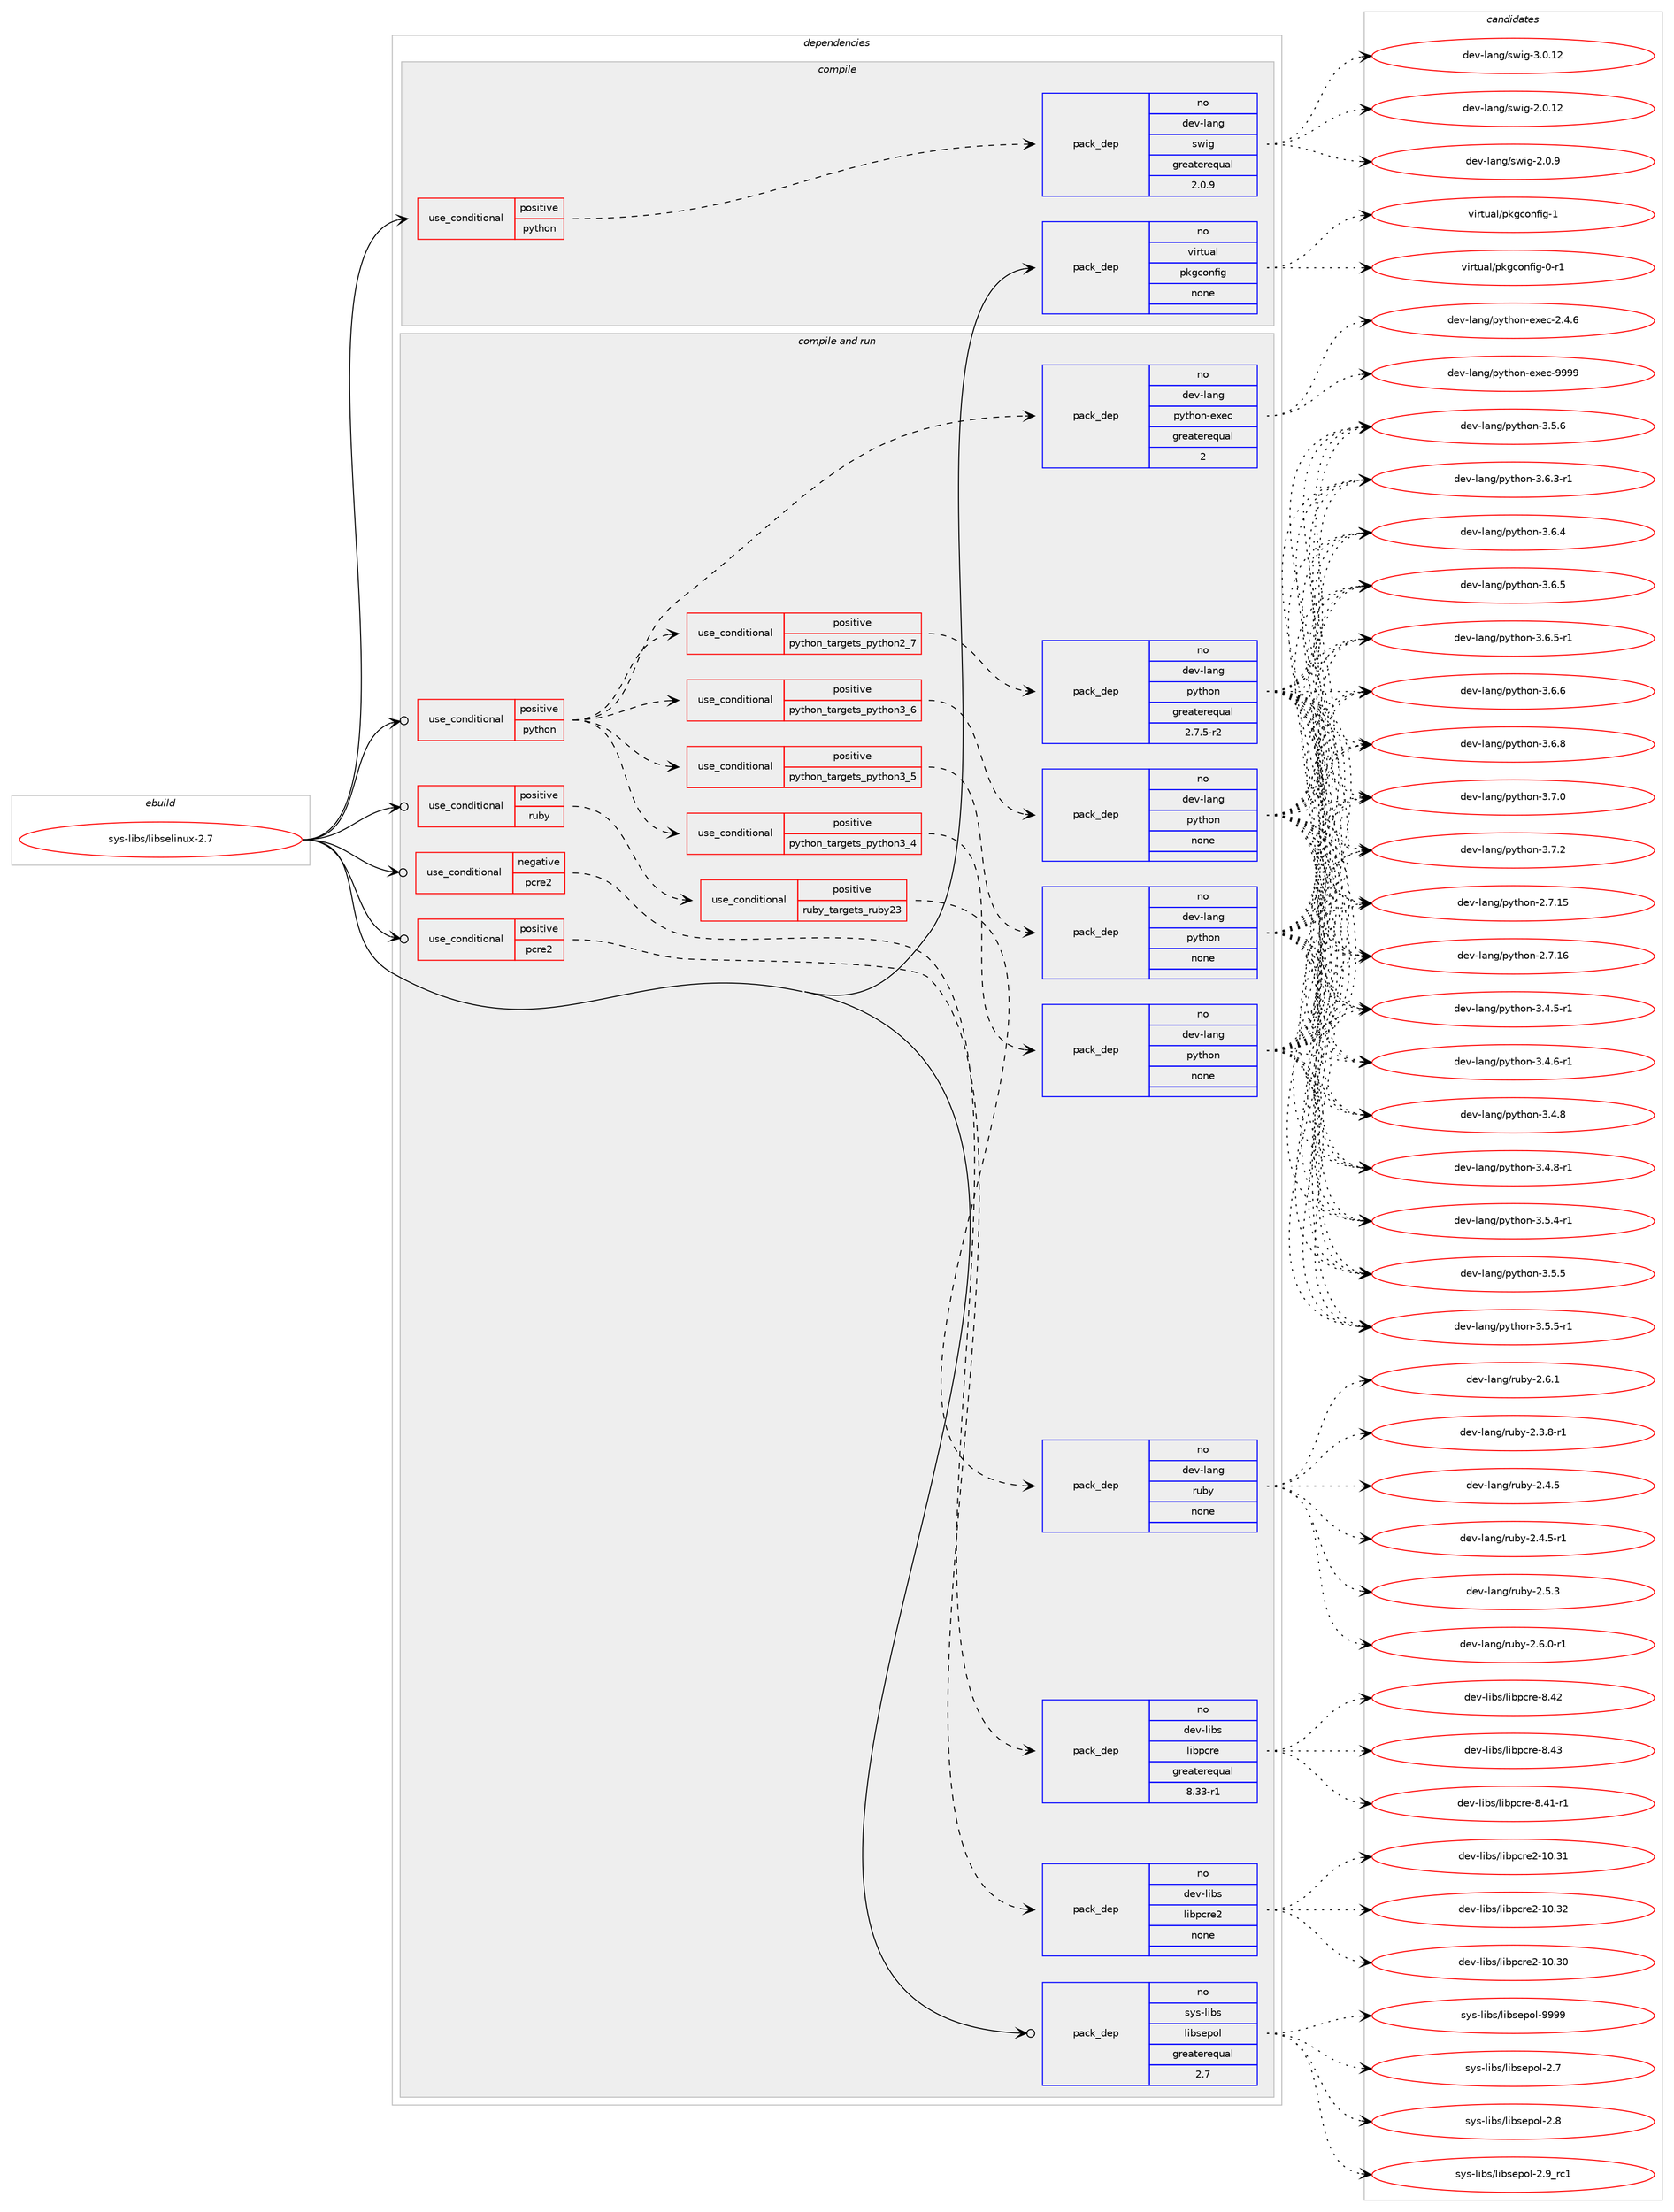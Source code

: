 digraph prolog {

# *************
# Graph options
# *************

newrank=true;
concentrate=true;
compound=true;
graph [rankdir=LR,fontname=Helvetica,fontsize=10,ranksep=1.5];#, ranksep=2.5, nodesep=0.2];
edge  [arrowhead=vee];
node  [fontname=Helvetica,fontsize=10];

# **********
# The ebuild
# **********

subgraph cluster_leftcol {
color=gray;
rank=same;
label=<<i>ebuild</i>>;
id [label="sys-libs/libselinux-2.7", color=red, width=4, href="../sys-libs/libselinux-2.7.svg"];
}

# ****************
# The dependencies
# ****************

subgraph cluster_midcol {
color=gray;
label=<<i>dependencies</i>>;
subgraph cluster_compile {
fillcolor="#eeeeee";
style=filled;
label=<<i>compile</i>>;
subgraph cond462001 {
dependency1738575 [label=<<TABLE BORDER="0" CELLBORDER="1" CELLSPACING="0" CELLPADDING="4"><TR><TD ROWSPAN="3" CELLPADDING="10">use_conditional</TD></TR><TR><TD>positive</TD></TR><TR><TD>python</TD></TR></TABLE>>, shape=none, color=red];
subgraph pack1247879 {
dependency1738576 [label=<<TABLE BORDER="0" CELLBORDER="1" CELLSPACING="0" CELLPADDING="4" WIDTH="220"><TR><TD ROWSPAN="6" CELLPADDING="30">pack_dep</TD></TR><TR><TD WIDTH="110">no</TD></TR><TR><TD>dev-lang</TD></TR><TR><TD>swig</TD></TR><TR><TD>greaterequal</TD></TR><TR><TD>2.0.9</TD></TR></TABLE>>, shape=none, color=blue];
}
dependency1738575:e -> dependency1738576:w [weight=20,style="dashed",arrowhead="vee"];
}
id:e -> dependency1738575:w [weight=20,style="solid",arrowhead="vee"];
subgraph pack1247880 {
dependency1738577 [label=<<TABLE BORDER="0" CELLBORDER="1" CELLSPACING="0" CELLPADDING="4" WIDTH="220"><TR><TD ROWSPAN="6" CELLPADDING="30">pack_dep</TD></TR><TR><TD WIDTH="110">no</TD></TR><TR><TD>virtual</TD></TR><TR><TD>pkgconfig</TD></TR><TR><TD>none</TD></TR><TR><TD></TD></TR></TABLE>>, shape=none, color=blue];
}
id:e -> dependency1738577:w [weight=20,style="solid",arrowhead="vee"];
}
subgraph cluster_compileandrun {
fillcolor="#eeeeee";
style=filled;
label=<<i>compile and run</i>>;
subgraph cond462002 {
dependency1738578 [label=<<TABLE BORDER="0" CELLBORDER="1" CELLSPACING="0" CELLPADDING="4"><TR><TD ROWSPAN="3" CELLPADDING="10">use_conditional</TD></TR><TR><TD>negative</TD></TR><TR><TD>pcre2</TD></TR></TABLE>>, shape=none, color=red];
subgraph pack1247881 {
dependency1738579 [label=<<TABLE BORDER="0" CELLBORDER="1" CELLSPACING="0" CELLPADDING="4" WIDTH="220"><TR><TD ROWSPAN="6" CELLPADDING="30">pack_dep</TD></TR><TR><TD WIDTH="110">no</TD></TR><TR><TD>dev-libs</TD></TR><TR><TD>libpcre</TD></TR><TR><TD>greaterequal</TD></TR><TR><TD>8.33-r1</TD></TR></TABLE>>, shape=none, color=blue];
}
dependency1738578:e -> dependency1738579:w [weight=20,style="dashed",arrowhead="vee"];
}
id:e -> dependency1738578:w [weight=20,style="solid",arrowhead="odotvee"];
subgraph cond462003 {
dependency1738580 [label=<<TABLE BORDER="0" CELLBORDER="1" CELLSPACING="0" CELLPADDING="4"><TR><TD ROWSPAN="3" CELLPADDING="10">use_conditional</TD></TR><TR><TD>positive</TD></TR><TR><TD>pcre2</TD></TR></TABLE>>, shape=none, color=red];
subgraph pack1247882 {
dependency1738581 [label=<<TABLE BORDER="0" CELLBORDER="1" CELLSPACING="0" CELLPADDING="4" WIDTH="220"><TR><TD ROWSPAN="6" CELLPADDING="30">pack_dep</TD></TR><TR><TD WIDTH="110">no</TD></TR><TR><TD>dev-libs</TD></TR><TR><TD>libpcre2</TD></TR><TR><TD>none</TD></TR><TR><TD></TD></TR></TABLE>>, shape=none, color=blue];
}
dependency1738580:e -> dependency1738581:w [weight=20,style="dashed",arrowhead="vee"];
}
id:e -> dependency1738580:w [weight=20,style="solid",arrowhead="odotvee"];
subgraph cond462004 {
dependency1738582 [label=<<TABLE BORDER="0" CELLBORDER="1" CELLSPACING="0" CELLPADDING="4"><TR><TD ROWSPAN="3" CELLPADDING="10">use_conditional</TD></TR><TR><TD>positive</TD></TR><TR><TD>python</TD></TR></TABLE>>, shape=none, color=red];
subgraph cond462005 {
dependency1738583 [label=<<TABLE BORDER="0" CELLBORDER="1" CELLSPACING="0" CELLPADDING="4"><TR><TD ROWSPAN="3" CELLPADDING="10">use_conditional</TD></TR><TR><TD>positive</TD></TR><TR><TD>python_targets_python2_7</TD></TR></TABLE>>, shape=none, color=red];
subgraph pack1247883 {
dependency1738584 [label=<<TABLE BORDER="0" CELLBORDER="1" CELLSPACING="0" CELLPADDING="4" WIDTH="220"><TR><TD ROWSPAN="6" CELLPADDING="30">pack_dep</TD></TR><TR><TD WIDTH="110">no</TD></TR><TR><TD>dev-lang</TD></TR><TR><TD>python</TD></TR><TR><TD>greaterequal</TD></TR><TR><TD>2.7.5-r2</TD></TR></TABLE>>, shape=none, color=blue];
}
dependency1738583:e -> dependency1738584:w [weight=20,style="dashed",arrowhead="vee"];
}
dependency1738582:e -> dependency1738583:w [weight=20,style="dashed",arrowhead="vee"];
subgraph cond462006 {
dependency1738585 [label=<<TABLE BORDER="0" CELLBORDER="1" CELLSPACING="0" CELLPADDING="4"><TR><TD ROWSPAN="3" CELLPADDING="10">use_conditional</TD></TR><TR><TD>positive</TD></TR><TR><TD>python_targets_python3_4</TD></TR></TABLE>>, shape=none, color=red];
subgraph pack1247884 {
dependency1738586 [label=<<TABLE BORDER="0" CELLBORDER="1" CELLSPACING="0" CELLPADDING="4" WIDTH="220"><TR><TD ROWSPAN="6" CELLPADDING="30">pack_dep</TD></TR><TR><TD WIDTH="110">no</TD></TR><TR><TD>dev-lang</TD></TR><TR><TD>python</TD></TR><TR><TD>none</TD></TR><TR><TD></TD></TR></TABLE>>, shape=none, color=blue];
}
dependency1738585:e -> dependency1738586:w [weight=20,style="dashed",arrowhead="vee"];
}
dependency1738582:e -> dependency1738585:w [weight=20,style="dashed",arrowhead="vee"];
subgraph cond462007 {
dependency1738587 [label=<<TABLE BORDER="0" CELLBORDER="1" CELLSPACING="0" CELLPADDING="4"><TR><TD ROWSPAN="3" CELLPADDING="10">use_conditional</TD></TR><TR><TD>positive</TD></TR><TR><TD>python_targets_python3_5</TD></TR></TABLE>>, shape=none, color=red];
subgraph pack1247885 {
dependency1738588 [label=<<TABLE BORDER="0" CELLBORDER="1" CELLSPACING="0" CELLPADDING="4" WIDTH="220"><TR><TD ROWSPAN="6" CELLPADDING="30">pack_dep</TD></TR><TR><TD WIDTH="110">no</TD></TR><TR><TD>dev-lang</TD></TR><TR><TD>python</TD></TR><TR><TD>none</TD></TR><TR><TD></TD></TR></TABLE>>, shape=none, color=blue];
}
dependency1738587:e -> dependency1738588:w [weight=20,style="dashed",arrowhead="vee"];
}
dependency1738582:e -> dependency1738587:w [weight=20,style="dashed",arrowhead="vee"];
subgraph cond462008 {
dependency1738589 [label=<<TABLE BORDER="0" CELLBORDER="1" CELLSPACING="0" CELLPADDING="4"><TR><TD ROWSPAN="3" CELLPADDING="10">use_conditional</TD></TR><TR><TD>positive</TD></TR><TR><TD>python_targets_python3_6</TD></TR></TABLE>>, shape=none, color=red];
subgraph pack1247886 {
dependency1738590 [label=<<TABLE BORDER="0" CELLBORDER="1" CELLSPACING="0" CELLPADDING="4" WIDTH="220"><TR><TD ROWSPAN="6" CELLPADDING="30">pack_dep</TD></TR><TR><TD WIDTH="110">no</TD></TR><TR><TD>dev-lang</TD></TR><TR><TD>python</TD></TR><TR><TD>none</TD></TR><TR><TD></TD></TR></TABLE>>, shape=none, color=blue];
}
dependency1738589:e -> dependency1738590:w [weight=20,style="dashed",arrowhead="vee"];
}
dependency1738582:e -> dependency1738589:w [weight=20,style="dashed",arrowhead="vee"];
subgraph pack1247887 {
dependency1738591 [label=<<TABLE BORDER="0" CELLBORDER="1" CELLSPACING="0" CELLPADDING="4" WIDTH="220"><TR><TD ROWSPAN="6" CELLPADDING="30">pack_dep</TD></TR><TR><TD WIDTH="110">no</TD></TR><TR><TD>dev-lang</TD></TR><TR><TD>python-exec</TD></TR><TR><TD>greaterequal</TD></TR><TR><TD>2</TD></TR></TABLE>>, shape=none, color=blue];
}
dependency1738582:e -> dependency1738591:w [weight=20,style="dashed",arrowhead="vee"];
}
id:e -> dependency1738582:w [weight=20,style="solid",arrowhead="odotvee"];
subgraph cond462009 {
dependency1738592 [label=<<TABLE BORDER="0" CELLBORDER="1" CELLSPACING="0" CELLPADDING="4"><TR><TD ROWSPAN="3" CELLPADDING="10">use_conditional</TD></TR><TR><TD>positive</TD></TR><TR><TD>ruby</TD></TR></TABLE>>, shape=none, color=red];
subgraph cond462010 {
dependency1738593 [label=<<TABLE BORDER="0" CELLBORDER="1" CELLSPACING="0" CELLPADDING="4"><TR><TD ROWSPAN="3" CELLPADDING="10">use_conditional</TD></TR><TR><TD>positive</TD></TR><TR><TD>ruby_targets_ruby23</TD></TR></TABLE>>, shape=none, color=red];
subgraph pack1247888 {
dependency1738594 [label=<<TABLE BORDER="0" CELLBORDER="1" CELLSPACING="0" CELLPADDING="4" WIDTH="220"><TR><TD ROWSPAN="6" CELLPADDING="30">pack_dep</TD></TR><TR><TD WIDTH="110">no</TD></TR><TR><TD>dev-lang</TD></TR><TR><TD>ruby</TD></TR><TR><TD>none</TD></TR><TR><TD></TD></TR></TABLE>>, shape=none, color=blue];
}
dependency1738593:e -> dependency1738594:w [weight=20,style="dashed",arrowhead="vee"];
}
dependency1738592:e -> dependency1738593:w [weight=20,style="dashed",arrowhead="vee"];
}
id:e -> dependency1738592:w [weight=20,style="solid",arrowhead="odotvee"];
subgraph pack1247889 {
dependency1738595 [label=<<TABLE BORDER="0" CELLBORDER="1" CELLSPACING="0" CELLPADDING="4" WIDTH="220"><TR><TD ROWSPAN="6" CELLPADDING="30">pack_dep</TD></TR><TR><TD WIDTH="110">no</TD></TR><TR><TD>sys-libs</TD></TR><TR><TD>libsepol</TD></TR><TR><TD>greaterequal</TD></TR><TR><TD>2.7</TD></TR></TABLE>>, shape=none, color=blue];
}
id:e -> dependency1738595:w [weight=20,style="solid",arrowhead="odotvee"];
}
subgraph cluster_run {
fillcolor="#eeeeee";
style=filled;
label=<<i>run</i>>;
}
}

# **************
# The candidates
# **************

subgraph cluster_choices {
rank=same;
color=gray;
label=<<i>candidates</i>>;

subgraph choice1247879 {
color=black;
nodesep=1;
choice10010111845108971101034711511910510345504648464950 [label="dev-lang/swig-2.0.12", color=red, width=4,href="../dev-lang/swig-2.0.12.svg"];
choice100101118451089711010347115119105103455046484657 [label="dev-lang/swig-2.0.9", color=red, width=4,href="../dev-lang/swig-2.0.9.svg"];
choice10010111845108971101034711511910510345514648464950 [label="dev-lang/swig-3.0.12", color=red, width=4,href="../dev-lang/swig-3.0.12.svg"];
dependency1738576:e -> choice10010111845108971101034711511910510345504648464950:w [style=dotted,weight="100"];
dependency1738576:e -> choice100101118451089711010347115119105103455046484657:w [style=dotted,weight="100"];
dependency1738576:e -> choice10010111845108971101034711511910510345514648464950:w [style=dotted,weight="100"];
}
subgraph choice1247880 {
color=black;
nodesep=1;
choice11810511411611797108471121071039911111010210510345484511449 [label="virtual/pkgconfig-0-r1", color=red, width=4,href="../virtual/pkgconfig-0-r1.svg"];
choice1181051141161179710847112107103991111101021051034549 [label="virtual/pkgconfig-1", color=red, width=4,href="../virtual/pkgconfig-1.svg"];
dependency1738577:e -> choice11810511411611797108471121071039911111010210510345484511449:w [style=dotted,weight="100"];
dependency1738577:e -> choice1181051141161179710847112107103991111101021051034549:w [style=dotted,weight="100"];
}
subgraph choice1247881 {
color=black;
nodesep=1;
choice100101118451081059811547108105981129911410145564652494511449 [label="dev-libs/libpcre-8.41-r1", color=red, width=4,href="../dev-libs/libpcre-8.41-r1.svg"];
choice10010111845108105981154710810598112991141014556465250 [label="dev-libs/libpcre-8.42", color=red, width=4,href="../dev-libs/libpcre-8.42.svg"];
choice10010111845108105981154710810598112991141014556465251 [label="dev-libs/libpcre-8.43", color=red, width=4,href="../dev-libs/libpcre-8.43.svg"];
dependency1738579:e -> choice100101118451081059811547108105981129911410145564652494511449:w [style=dotted,weight="100"];
dependency1738579:e -> choice10010111845108105981154710810598112991141014556465250:w [style=dotted,weight="100"];
dependency1738579:e -> choice10010111845108105981154710810598112991141014556465251:w [style=dotted,weight="100"];
}
subgraph choice1247882 {
color=black;
nodesep=1;
choice100101118451081059811547108105981129911410150454948465148 [label="dev-libs/libpcre2-10.30", color=red, width=4,href="../dev-libs/libpcre2-10.30.svg"];
choice100101118451081059811547108105981129911410150454948465149 [label="dev-libs/libpcre2-10.31", color=red, width=4,href="../dev-libs/libpcre2-10.31.svg"];
choice100101118451081059811547108105981129911410150454948465150 [label="dev-libs/libpcre2-10.32", color=red, width=4,href="../dev-libs/libpcre2-10.32.svg"];
dependency1738581:e -> choice100101118451081059811547108105981129911410150454948465148:w [style=dotted,weight="100"];
dependency1738581:e -> choice100101118451081059811547108105981129911410150454948465149:w [style=dotted,weight="100"];
dependency1738581:e -> choice100101118451081059811547108105981129911410150454948465150:w [style=dotted,weight="100"];
}
subgraph choice1247883 {
color=black;
nodesep=1;
choice10010111845108971101034711212111610411111045504655464953 [label="dev-lang/python-2.7.15", color=red, width=4,href="../dev-lang/python-2.7.15.svg"];
choice10010111845108971101034711212111610411111045504655464954 [label="dev-lang/python-2.7.16", color=red, width=4,href="../dev-lang/python-2.7.16.svg"];
choice1001011184510897110103471121211161041111104551465246534511449 [label="dev-lang/python-3.4.5-r1", color=red, width=4,href="../dev-lang/python-3.4.5-r1.svg"];
choice1001011184510897110103471121211161041111104551465246544511449 [label="dev-lang/python-3.4.6-r1", color=red, width=4,href="../dev-lang/python-3.4.6-r1.svg"];
choice100101118451089711010347112121116104111110455146524656 [label="dev-lang/python-3.4.8", color=red, width=4,href="../dev-lang/python-3.4.8.svg"];
choice1001011184510897110103471121211161041111104551465246564511449 [label="dev-lang/python-3.4.8-r1", color=red, width=4,href="../dev-lang/python-3.4.8-r1.svg"];
choice1001011184510897110103471121211161041111104551465346524511449 [label="dev-lang/python-3.5.4-r1", color=red, width=4,href="../dev-lang/python-3.5.4-r1.svg"];
choice100101118451089711010347112121116104111110455146534653 [label="dev-lang/python-3.5.5", color=red, width=4,href="../dev-lang/python-3.5.5.svg"];
choice1001011184510897110103471121211161041111104551465346534511449 [label="dev-lang/python-3.5.5-r1", color=red, width=4,href="../dev-lang/python-3.5.5-r1.svg"];
choice100101118451089711010347112121116104111110455146534654 [label="dev-lang/python-3.5.6", color=red, width=4,href="../dev-lang/python-3.5.6.svg"];
choice1001011184510897110103471121211161041111104551465446514511449 [label="dev-lang/python-3.6.3-r1", color=red, width=4,href="../dev-lang/python-3.6.3-r1.svg"];
choice100101118451089711010347112121116104111110455146544652 [label="dev-lang/python-3.6.4", color=red, width=4,href="../dev-lang/python-3.6.4.svg"];
choice100101118451089711010347112121116104111110455146544653 [label="dev-lang/python-3.6.5", color=red, width=4,href="../dev-lang/python-3.6.5.svg"];
choice1001011184510897110103471121211161041111104551465446534511449 [label="dev-lang/python-3.6.5-r1", color=red, width=4,href="../dev-lang/python-3.6.5-r1.svg"];
choice100101118451089711010347112121116104111110455146544654 [label="dev-lang/python-3.6.6", color=red, width=4,href="../dev-lang/python-3.6.6.svg"];
choice100101118451089711010347112121116104111110455146544656 [label="dev-lang/python-3.6.8", color=red, width=4,href="../dev-lang/python-3.6.8.svg"];
choice100101118451089711010347112121116104111110455146554648 [label="dev-lang/python-3.7.0", color=red, width=4,href="../dev-lang/python-3.7.0.svg"];
choice100101118451089711010347112121116104111110455146554650 [label="dev-lang/python-3.7.2", color=red, width=4,href="../dev-lang/python-3.7.2.svg"];
dependency1738584:e -> choice10010111845108971101034711212111610411111045504655464953:w [style=dotted,weight="100"];
dependency1738584:e -> choice10010111845108971101034711212111610411111045504655464954:w [style=dotted,weight="100"];
dependency1738584:e -> choice1001011184510897110103471121211161041111104551465246534511449:w [style=dotted,weight="100"];
dependency1738584:e -> choice1001011184510897110103471121211161041111104551465246544511449:w [style=dotted,weight="100"];
dependency1738584:e -> choice100101118451089711010347112121116104111110455146524656:w [style=dotted,weight="100"];
dependency1738584:e -> choice1001011184510897110103471121211161041111104551465246564511449:w [style=dotted,weight="100"];
dependency1738584:e -> choice1001011184510897110103471121211161041111104551465346524511449:w [style=dotted,weight="100"];
dependency1738584:e -> choice100101118451089711010347112121116104111110455146534653:w [style=dotted,weight="100"];
dependency1738584:e -> choice1001011184510897110103471121211161041111104551465346534511449:w [style=dotted,weight="100"];
dependency1738584:e -> choice100101118451089711010347112121116104111110455146534654:w [style=dotted,weight="100"];
dependency1738584:e -> choice1001011184510897110103471121211161041111104551465446514511449:w [style=dotted,weight="100"];
dependency1738584:e -> choice100101118451089711010347112121116104111110455146544652:w [style=dotted,weight="100"];
dependency1738584:e -> choice100101118451089711010347112121116104111110455146544653:w [style=dotted,weight="100"];
dependency1738584:e -> choice1001011184510897110103471121211161041111104551465446534511449:w [style=dotted,weight="100"];
dependency1738584:e -> choice100101118451089711010347112121116104111110455146544654:w [style=dotted,weight="100"];
dependency1738584:e -> choice100101118451089711010347112121116104111110455146544656:w [style=dotted,weight="100"];
dependency1738584:e -> choice100101118451089711010347112121116104111110455146554648:w [style=dotted,weight="100"];
dependency1738584:e -> choice100101118451089711010347112121116104111110455146554650:w [style=dotted,weight="100"];
}
subgraph choice1247884 {
color=black;
nodesep=1;
choice10010111845108971101034711212111610411111045504655464953 [label="dev-lang/python-2.7.15", color=red, width=4,href="../dev-lang/python-2.7.15.svg"];
choice10010111845108971101034711212111610411111045504655464954 [label="dev-lang/python-2.7.16", color=red, width=4,href="../dev-lang/python-2.7.16.svg"];
choice1001011184510897110103471121211161041111104551465246534511449 [label="dev-lang/python-3.4.5-r1", color=red, width=4,href="../dev-lang/python-3.4.5-r1.svg"];
choice1001011184510897110103471121211161041111104551465246544511449 [label="dev-lang/python-3.4.6-r1", color=red, width=4,href="../dev-lang/python-3.4.6-r1.svg"];
choice100101118451089711010347112121116104111110455146524656 [label="dev-lang/python-3.4.8", color=red, width=4,href="../dev-lang/python-3.4.8.svg"];
choice1001011184510897110103471121211161041111104551465246564511449 [label="dev-lang/python-3.4.8-r1", color=red, width=4,href="../dev-lang/python-3.4.8-r1.svg"];
choice1001011184510897110103471121211161041111104551465346524511449 [label="dev-lang/python-3.5.4-r1", color=red, width=4,href="../dev-lang/python-3.5.4-r1.svg"];
choice100101118451089711010347112121116104111110455146534653 [label="dev-lang/python-3.5.5", color=red, width=4,href="../dev-lang/python-3.5.5.svg"];
choice1001011184510897110103471121211161041111104551465346534511449 [label="dev-lang/python-3.5.5-r1", color=red, width=4,href="../dev-lang/python-3.5.5-r1.svg"];
choice100101118451089711010347112121116104111110455146534654 [label="dev-lang/python-3.5.6", color=red, width=4,href="../dev-lang/python-3.5.6.svg"];
choice1001011184510897110103471121211161041111104551465446514511449 [label="dev-lang/python-3.6.3-r1", color=red, width=4,href="../dev-lang/python-3.6.3-r1.svg"];
choice100101118451089711010347112121116104111110455146544652 [label="dev-lang/python-3.6.4", color=red, width=4,href="../dev-lang/python-3.6.4.svg"];
choice100101118451089711010347112121116104111110455146544653 [label="dev-lang/python-3.6.5", color=red, width=4,href="../dev-lang/python-3.6.5.svg"];
choice1001011184510897110103471121211161041111104551465446534511449 [label="dev-lang/python-3.6.5-r1", color=red, width=4,href="../dev-lang/python-3.6.5-r1.svg"];
choice100101118451089711010347112121116104111110455146544654 [label="dev-lang/python-3.6.6", color=red, width=4,href="../dev-lang/python-3.6.6.svg"];
choice100101118451089711010347112121116104111110455146544656 [label="dev-lang/python-3.6.8", color=red, width=4,href="../dev-lang/python-3.6.8.svg"];
choice100101118451089711010347112121116104111110455146554648 [label="dev-lang/python-3.7.0", color=red, width=4,href="../dev-lang/python-3.7.0.svg"];
choice100101118451089711010347112121116104111110455146554650 [label="dev-lang/python-3.7.2", color=red, width=4,href="../dev-lang/python-3.7.2.svg"];
dependency1738586:e -> choice10010111845108971101034711212111610411111045504655464953:w [style=dotted,weight="100"];
dependency1738586:e -> choice10010111845108971101034711212111610411111045504655464954:w [style=dotted,weight="100"];
dependency1738586:e -> choice1001011184510897110103471121211161041111104551465246534511449:w [style=dotted,weight="100"];
dependency1738586:e -> choice1001011184510897110103471121211161041111104551465246544511449:w [style=dotted,weight="100"];
dependency1738586:e -> choice100101118451089711010347112121116104111110455146524656:w [style=dotted,weight="100"];
dependency1738586:e -> choice1001011184510897110103471121211161041111104551465246564511449:w [style=dotted,weight="100"];
dependency1738586:e -> choice1001011184510897110103471121211161041111104551465346524511449:w [style=dotted,weight="100"];
dependency1738586:e -> choice100101118451089711010347112121116104111110455146534653:w [style=dotted,weight="100"];
dependency1738586:e -> choice1001011184510897110103471121211161041111104551465346534511449:w [style=dotted,weight="100"];
dependency1738586:e -> choice100101118451089711010347112121116104111110455146534654:w [style=dotted,weight="100"];
dependency1738586:e -> choice1001011184510897110103471121211161041111104551465446514511449:w [style=dotted,weight="100"];
dependency1738586:e -> choice100101118451089711010347112121116104111110455146544652:w [style=dotted,weight="100"];
dependency1738586:e -> choice100101118451089711010347112121116104111110455146544653:w [style=dotted,weight="100"];
dependency1738586:e -> choice1001011184510897110103471121211161041111104551465446534511449:w [style=dotted,weight="100"];
dependency1738586:e -> choice100101118451089711010347112121116104111110455146544654:w [style=dotted,weight="100"];
dependency1738586:e -> choice100101118451089711010347112121116104111110455146544656:w [style=dotted,weight="100"];
dependency1738586:e -> choice100101118451089711010347112121116104111110455146554648:w [style=dotted,weight="100"];
dependency1738586:e -> choice100101118451089711010347112121116104111110455146554650:w [style=dotted,weight="100"];
}
subgraph choice1247885 {
color=black;
nodesep=1;
choice10010111845108971101034711212111610411111045504655464953 [label="dev-lang/python-2.7.15", color=red, width=4,href="../dev-lang/python-2.7.15.svg"];
choice10010111845108971101034711212111610411111045504655464954 [label="dev-lang/python-2.7.16", color=red, width=4,href="../dev-lang/python-2.7.16.svg"];
choice1001011184510897110103471121211161041111104551465246534511449 [label="dev-lang/python-3.4.5-r1", color=red, width=4,href="../dev-lang/python-3.4.5-r1.svg"];
choice1001011184510897110103471121211161041111104551465246544511449 [label="dev-lang/python-3.4.6-r1", color=red, width=4,href="../dev-lang/python-3.4.6-r1.svg"];
choice100101118451089711010347112121116104111110455146524656 [label="dev-lang/python-3.4.8", color=red, width=4,href="../dev-lang/python-3.4.8.svg"];
choice1001011184510897110103471121211161041111104551465246564511449 [label="dev-lang/python-3.4.8-r1", color=red, width=4,href="../dev-lang/python-3.4.8-r1.svg"];
choice1001011184510897110103471121211161041111104551465346524511449 [label="dev-lang/python-3.5.4-r1", color=red, width=4,href="../dev-lang/python-3.5.4-r1.svg"];
choice100101118451089711010347112121116104111110455146534653 [label="dev-lang/python-3.5.5", color=red, width=4,href="../dev-lang/python-3.5.5.svg"];
choice1001011184510897110103471121211161041111104551465346534511449 [label="dev-lang/python-3.5.5-r1", color=red, width=4,href="../dev-lang/python-3.5.5-r1.svg"];
choice100101118451089711010347112121116104111110455146534654 [label="dev-lang/python-3.5.6", color=red, width=4,href="../dev-lang/python-3.5.6.svg"];
choice1001011184510897110103471121211161041111104551465446514511449 [label="dev-lang/python-3.6.3-r1", color=red, width=4,href="../dev-lang/python-3.6.3-r1.svg"];
choice100101118451089711010347112121116104111110455146544652 [label="dev-lang/python-3.6.4", color=red, width=4,href="../dev-lang/python-3.6.4.svg"];
choice100101118451089711010347112121116104111110455146544653 [label="dev-lang/python-3.6.5", color=red, width=4,href="../dev-lang/python-3.6.5.svg"];
choice1001011184510897110103471121211161041111104551465446534511449 [label="dev-lang/python-3.6.5-r1", color=red, width=4,href="../dev-lang/python-3.6.5-r1.svg"];
choice100101118451089711010347112121116104111110455146544654 [label="dev-lang/python-3.6.6", color=red, width=4,href="../dev-lang/python-3.6.6.svg"];
choice100101118451089711010347112121116104111110455146544656 [label="dev-lang/python-3.6.8", color=red, width=4,href="../dev-lang/python-3.6.8.svg"];
choice100101118451089711010347112121116104111110455146554648 [label="dev-lang/python-3.7.0", color=red, width=4,href="../dev-lang/python-3.7.0.svg"];
choice100101118451089711010347112121116104111110455146554650 [label="dev-lang/python-3.7.2", color=red, width=4,href="../dev-lang/python-3.7.2.svg"];
dependency1738588:e -> choice10010111845108971101034711212111610411111045504655464953:w [style=dotted,weight="100"];
dependency1738588:e -> choice10010111845108971101034711212111610411111045504655464954:w [style=dotted,weight="100"];
dependency1738588:e -> choice1001011184510897110103471121211161041111104551465246534511449:w [style=dotted,weight="100"];
dependency1738588:e -> choice1001011184510897110103471121211161041111104551465246544511449:w [style=dotted,weight="100"];
dependency1738588:e -> choice100101118451089711010347112121116104111110455146524656:w [style=dotted,weight="100"];
dependency1738588:e -> choice1001011184510897110103471121211161041111104551465246564511449:w [style=dotted,weight="100"];
dependency1738588:e -> choice1001011184510897110103471121211161041111104551465346524511449:w [style=dotted,weight="100"];
dependency1738588:e -> choice100101118451089711010347112121116104111110455146534653:w [style=dotted,weight="100"];
dependency1738588:e -> choice1001011184510897110103471121211161041111104551465346534511449:w [style=dotted,weight="100"];
dependency1738588:e -> choice100101118451089711010347112121116104111110455146534654:w [style=dotted,weight="100"];
dependency1738588:e -> choice1001011184510897110103471121211161041111104551465446514511449:w [style=dotted,weight="100"];
dependency1738588:e -> choice100101118451089711010347112121116104111110455146544652:w [style=dotted,weight="100"];
dependency1738588:e -> choice100101118451089711010347112121116104111110455146544653:w [style=dotted,weight="100"];
dependency1738588:e -> choice1001011184510897110103471121211161041111104551465446534511449:w [style=dotted,weight="100"];
dependency1738588:e -> choice100101118451089711010347112121116104111110455146544654:w [style=dotted,weight="100"];
dependency1738588:e -> choice100101118451089711010347112121116104111110455146544656:w [style=dotted,weight="100"];
dependency1738588:e -> choice100101118451089711010347112121116104111110455146554648:w [style=dotted,weight="100"];
dependency1738588:e -> choice100101118451089711010347112121116104111110455146554650:w [style=dotted,weight="100"];
}
subgraph choice1247886 {
color=black;
nodesep=1;
choice10010111845108971101034711212111610411111045504655464953 [label="dev-lang/python-2.7.15", color=red, width=4,href="../dev-lang/python-2.7.15.svg"];
choice10010111845108971101034711212111610411111045504655464954 [label="dev-lang/python-2.7.16", color=red, width=4,href="../dev-lang/python-2.7.16.svg"];
choice1001011184510897110103471121211161041111104551465246534511449 [label="dev-lang/python-3.4.5-r1", color=red, width=4,href="../dev-lang/python-3.4.5-r1.svg"];
choice1001011184510897110103471121211161041111104551465246544511449 [label="dev-lang/python-3.4.6-r1", color=red, width=4,href="../dev-lang/python-3.4.6-r1.svg"];
choice100101118451089711010347112121116104111110455146524656 [label="dev-lang/python-3.4.8", color=red, width=4,href="../dev-lang/python-3.4.8.svg"];
choice1001011184510897110103471121211161041111104551465246564511449 [label="dev-lang/python-3.4.8-r1", color=red, width=4,href="../dev-lang/python-3.4.8-r1.svg"];
choice1001011184510897110103471121211161041111104551465346524511449 [label="dev-lang/python-3.5.4-r1", color=red, width=4,href="../dev-lang/python-3.5.4-r1.svg"];
choice100101118451089711010347112121116104111110455146534653 [label="dev-lang/python-3.5.5", color=red, width=4,href="../dev-lang/python-3.5.5.svg"];
choice1001011184510897110103471121211161041111104551465346534511449 [label="dev-lang/python-3.5.5-r1", color=red, width=4,href="../dev-lang/python-3.5.5-r1.svg"];
choice100101118451089711010347112121116104111110455146534654 [label="dev-lang/python-3.5.6", color=red, width=4,href="../dev-lang/python-3.5.6.svg"];
choice1001011184510897110103471121211161041111104551465446514511449 [label="dev-lang/python-3.6.3-r1", color=red, width=4,href="../dev-lang/python-3.6.3-r1.svg"];
choice100101118451089711010347112121116104111110455146544652 [label="dev-lang/python-3.6.4", color=red, width=4,href="../dev-lang/python-3.6.4.svg"];
choice100101118451089711010347112121116104111110455146544653 [label="dev-lang/python-3.6.5", color=red, width=4,href="../dev-lang/python-3.6.5.svg"];
choice1001011184510897110103471121211161041111104551465446534511449 [label="dev-lang/python-3.6.5-r1", color=red, width=4,href="../dev-lang/python-3.6.5-r1.svg"];
choice100101118451089711010347112121116104111110455146544654 [label="dev-lang/python-3.6.6", color=red, width=4,href="../dev-lang/python-3.6.6.svg"];
choice100101118451089711010347112121116104111110455146544656 [label="dev-lang/python-3.6.8", color=red, width=4,href="../dev-lang/python-3.6.8.svg"];
choice100101118451089711010347112121116104111110455146554648 [label="dev-lang/python-3.7.0", color=red, width=4,href="../dev-lang/python-3.7.0.svg"];
choice100101118451089711010347112121116104111110455146554650 [label="dev-lang/python-3.7.2", color=red, width=4,href="../dev-lang/python-3.7.2.svg"];
dependency1738590:e -> choice10010111845108971101034711212111610411111045504655464953:w [style=dotted,weight="100"];
dependency1738590:e -> choice10010111845108971101034711212111610411111045504655464954:w [style=dotted,weight="100"];
dependency1738590:e -> choice1001011184510897110103471121211161041111104551465246534511449:w [style=dotted,weight="100"];
dependency1738590:e -> choice1001011184510897110103471121211161041111104551465246544511449:w [style=dotted,weight="100"];
dependency1738590:e -> choice100101118451089711010347112121116104111110455146524656:w [style=dotted,weight="100"];
dependency1738590:e -> choice1001011184510897110103471121211161041111104551465246564511449:w [style=dotted,weight="100"];
dependency1738590:e -> choice1001011184510897110103471121211161041111104551465346524511449:w [style=dotted,weight="100"];
dependency1738590:e -> choice100101118451089711010347112121116104111110455146534653:w [style=dotted,weight="100"];
dependency1738590:e -> choice1001011184510897110103471121211161041111104551465346534511449:w [style=dotted,weight="100"];
dependency1738590:e -> choice100101118451089711010347112121116104111110455146534654:w [style=dotted,weight="100"];
dependency1738590:e -> choice1001011184510897110103471121211161041111104551465446514511449:w [style=dotted,weight="100"];
dependency1738590:e -> choice100101118451089711010347112121116104111110455146544652:w [style=dotted,weight="100"];
dependency1738590:e -> choice100101118451089711010347112121116104111110455146544653:w [style=dotted,weight="100"];
dependency1738590:e -> choice1001011184510897110103471121211161041111104551465446534511449:w [style=dotted,weight="100"];
dependency1738590:e -> choice100101118451089711010347112121116104111110455146544654:w [style=dotted,weight="100"];
dependency1738590:e -> choice100101118451089711010347112121116104111110455146544656:w [style=dotted,weight="100"];
dependency1738590:e -> choice100101118451089711010347112121116104111110455146554648:w [style=dotted,weight="100"];
dependency1738590:e -> choice100101118451089711010347112121116104111110455146554650:w [style=dotted,weight="100"];
}
subgraph choice1247887 {
color=black;
nodesep=1;
choice1001011184510897110103471121211161041111104510112010199455046524654 [label="dev-lang/python-exec-2.4.6", color=red, width=4,href="../dev-lang/python-exec-2.4.6.svg"];
choice10010111845108971101034711212111610411111045101120101994557575757 [label="dev-lang/python-exec-9999", color=red, width=4,href="../dev-lang/python-exec-9999.svg"];
dependency1738591:e -> choice1001011184510897110103471121211161041111104510112010199455046524654:w [style=dotted,weight="100"];
dependency1738591:e -> choice10010111845108971101034711212111610411111045101120101994557575757:w [style=dotted,weight="100"];
}
subgraph choice1247888 {
color=black;
nodesep=1;
choice100101118451089711010347114117981214550465146564511449 [label="dev-lang/ruby-2.3.8-r1", color=red, width=4,href="../dev-lang/ruby-2.3.8-r1.svg"];
choice10010111845108971101034711411798121455046524653 [label="dev-lang/ruby-2.4.5", color=red, width=4,href="../dev-lang/ruby-2.4.5.svg"];
choice100101118451089711010347114117981214550465246534511449 [label="dev-lang/ruby-2.4.5-r1", color=red, width=4,href="../dev-lang/ruby-2.4.5-r1.svg"];
choice10010111845108971101034711411798121455046534651 [label="dev-lang/ruby-2.5.3", color=red, width=4,href="../dev-lang/ruby-2.5.3.svg"];
choice100101118451089711010347114117981214550465446484511449 [label="dev-lang/ruby-2.6.0-r1", color=red, width=4,href="../dev-lang/ruby-2.6.0-r1.svg"];
choice10010111845108971101034711411798121455046544649 [label="dev-lang/ruby-2.6.1", color=red, width=4,href="../dev-lang/ruby-2.6.1.svg"];
dependency1738594:e -> choice100101118451089711010347114117981214550465146564511449:w [style=dotted,weight="100"];
dependency1738594:e -> choice10010111845108971101034711411798121455046524653:w [style=dotted,weight="100"];
dependency1738594:e -> choice100101118451089711010347114117981214550465246534511449:w [style=dotted,weight="100"];
dependency1738594:e -> choice10010111845108971101034711411798121455046534651:w [style=dotted,weight="100"];
dependency1738594:e -> choice100101118451089711010347114117981214550465446484511449:w [style=dotted,weight="100"];
dependency1738594:e -> choice10010111845108971101034711411798121455046544649:w [style=dotted,weight="100"];
}
subgraph choice1247889 {
color=black;
nodesep=1;
choice1151211154510810598115471081059811510111211110845504655 [label="sys-libs/libsepol-2.7", color=red, width=4,href="../sys-libs/libsepol-2.7.svg"];
choice1151211154510810598115471081059811510111211110845504656 [label="sys-libs/libsepol-2.8", color=red, width=4,href="../sys-libs/libsepol-2.8.svg"];
choice1151211154510810598115471081059811510111211110845504657951149949 [label="sys-libs/libsepol-2.9_rc1", color=red, width=4,href="../sys-libs/libsepol-2.9_rc1.svg"];
choice115121115451081059811547108105981151011121111084557575757 [label="sys-libs/libsepol-9999", color=red, width=4,href="../sys-libs/libsepol-9999.svg"];
dependency1738595:e -> choice1151211154510810598115471081059811510111211110845504655:w [style=dotted,weight="100"];
dependency1738595:e -> choice1151211154510810598115471081059811510111211110845504656:w [style=dotted,weight="100"];
dependency1738595:e -> choice1151211154510810598115471081059811510111211110845504657951149949:w [style=dotted,weight="100"];
dependency1738595:e -> choice115121115451081059811547108105981151011121111084557575757:w [style=dotted,weight="100"];
}
}

}
